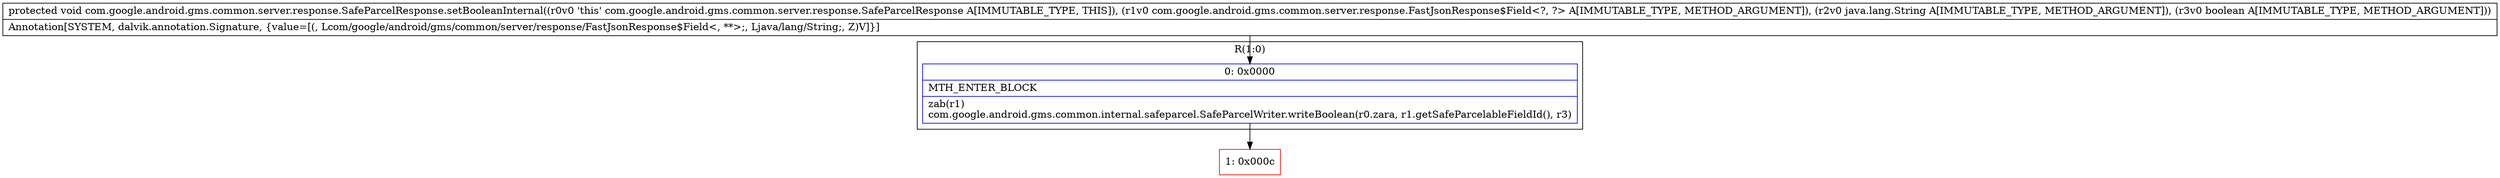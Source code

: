 digraph "CFG forcom.google.android.gms.common.server.response.SafeParcelResponse.setBooleanInternal(Lcom\/google\/android\/gms\/common\/server\/response\/FastJsonResponse$Field;Ljava\/lang\/String;Z)V" {
subgraph cluster_Region_1591144133 {
label = "R(1:0)";
node [shape=record,color=blue];
Node_0 [shape=record,label="{0\:\ 0x0000|MTH_ENTER_BLOCK\l|zab(r1)\lcom.google.android.gms.common.internal.safeparcel.SafeParcelWriter.writeBoolean(r0.zara, r1.getSafeParcelableFieldId(), r3)\l}"];
}
Node_1 [shape=record,color=red,label="{1\:\ 0x000c}"];
MethodNode[shape=record,label="{protected void com.google.android.gms.common.server.response.SafeParcelResponse.setBooleanInternal((r0v0 'this' com.google.android.gms.common.server.response.SafeParcelResponse A[IMMUTABLE_TYPE, THIS]), (r1v0 com.google.android.gms.common.server.response.FastJsonResponse$Field\<?, ?\> A[IMMUTABLE_TYPE, METHOD_ARGUMENT]), (r2v0 java.lang.String A[IMMUTABLE_TYPE, METHOD_ARGUMENT]), (r3v0 boolean A[IMMUTABLE_TYPE, METHOD_ARGUMENT]))  | Annotation[SYSTEM, dalvik.annotation.Signature, \{value=[(, Lcom\/google\/android\/gms\/common\/server\/response\/FastJsonResponse$Field\<, **\>;, Ljava\/lang\/String;, Z)V]\}]\l}"];
MethodNode -> Node_0;
Node_0 -> Node_1;
}

